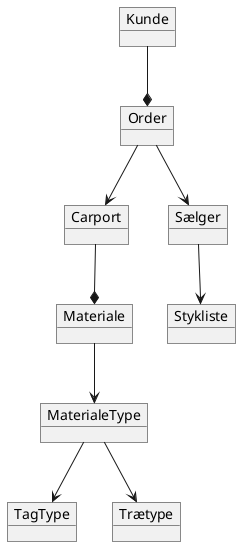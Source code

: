 @startuml
'https://plantuml.com/object-diagram
object Kunde
object Carport
object Order
object TagType
object Materiale
object Trætype
object Sælger
object MaterialeType
object Stykliste



Carport --* Materiale
MaterialeType --> TagType
MaterialeType --> Trætype
Kunde --* Order
Materiale --> MaterialeType
Order --> Sælger
Order --> Carport
Sælger --> Stykliste



@enduml
